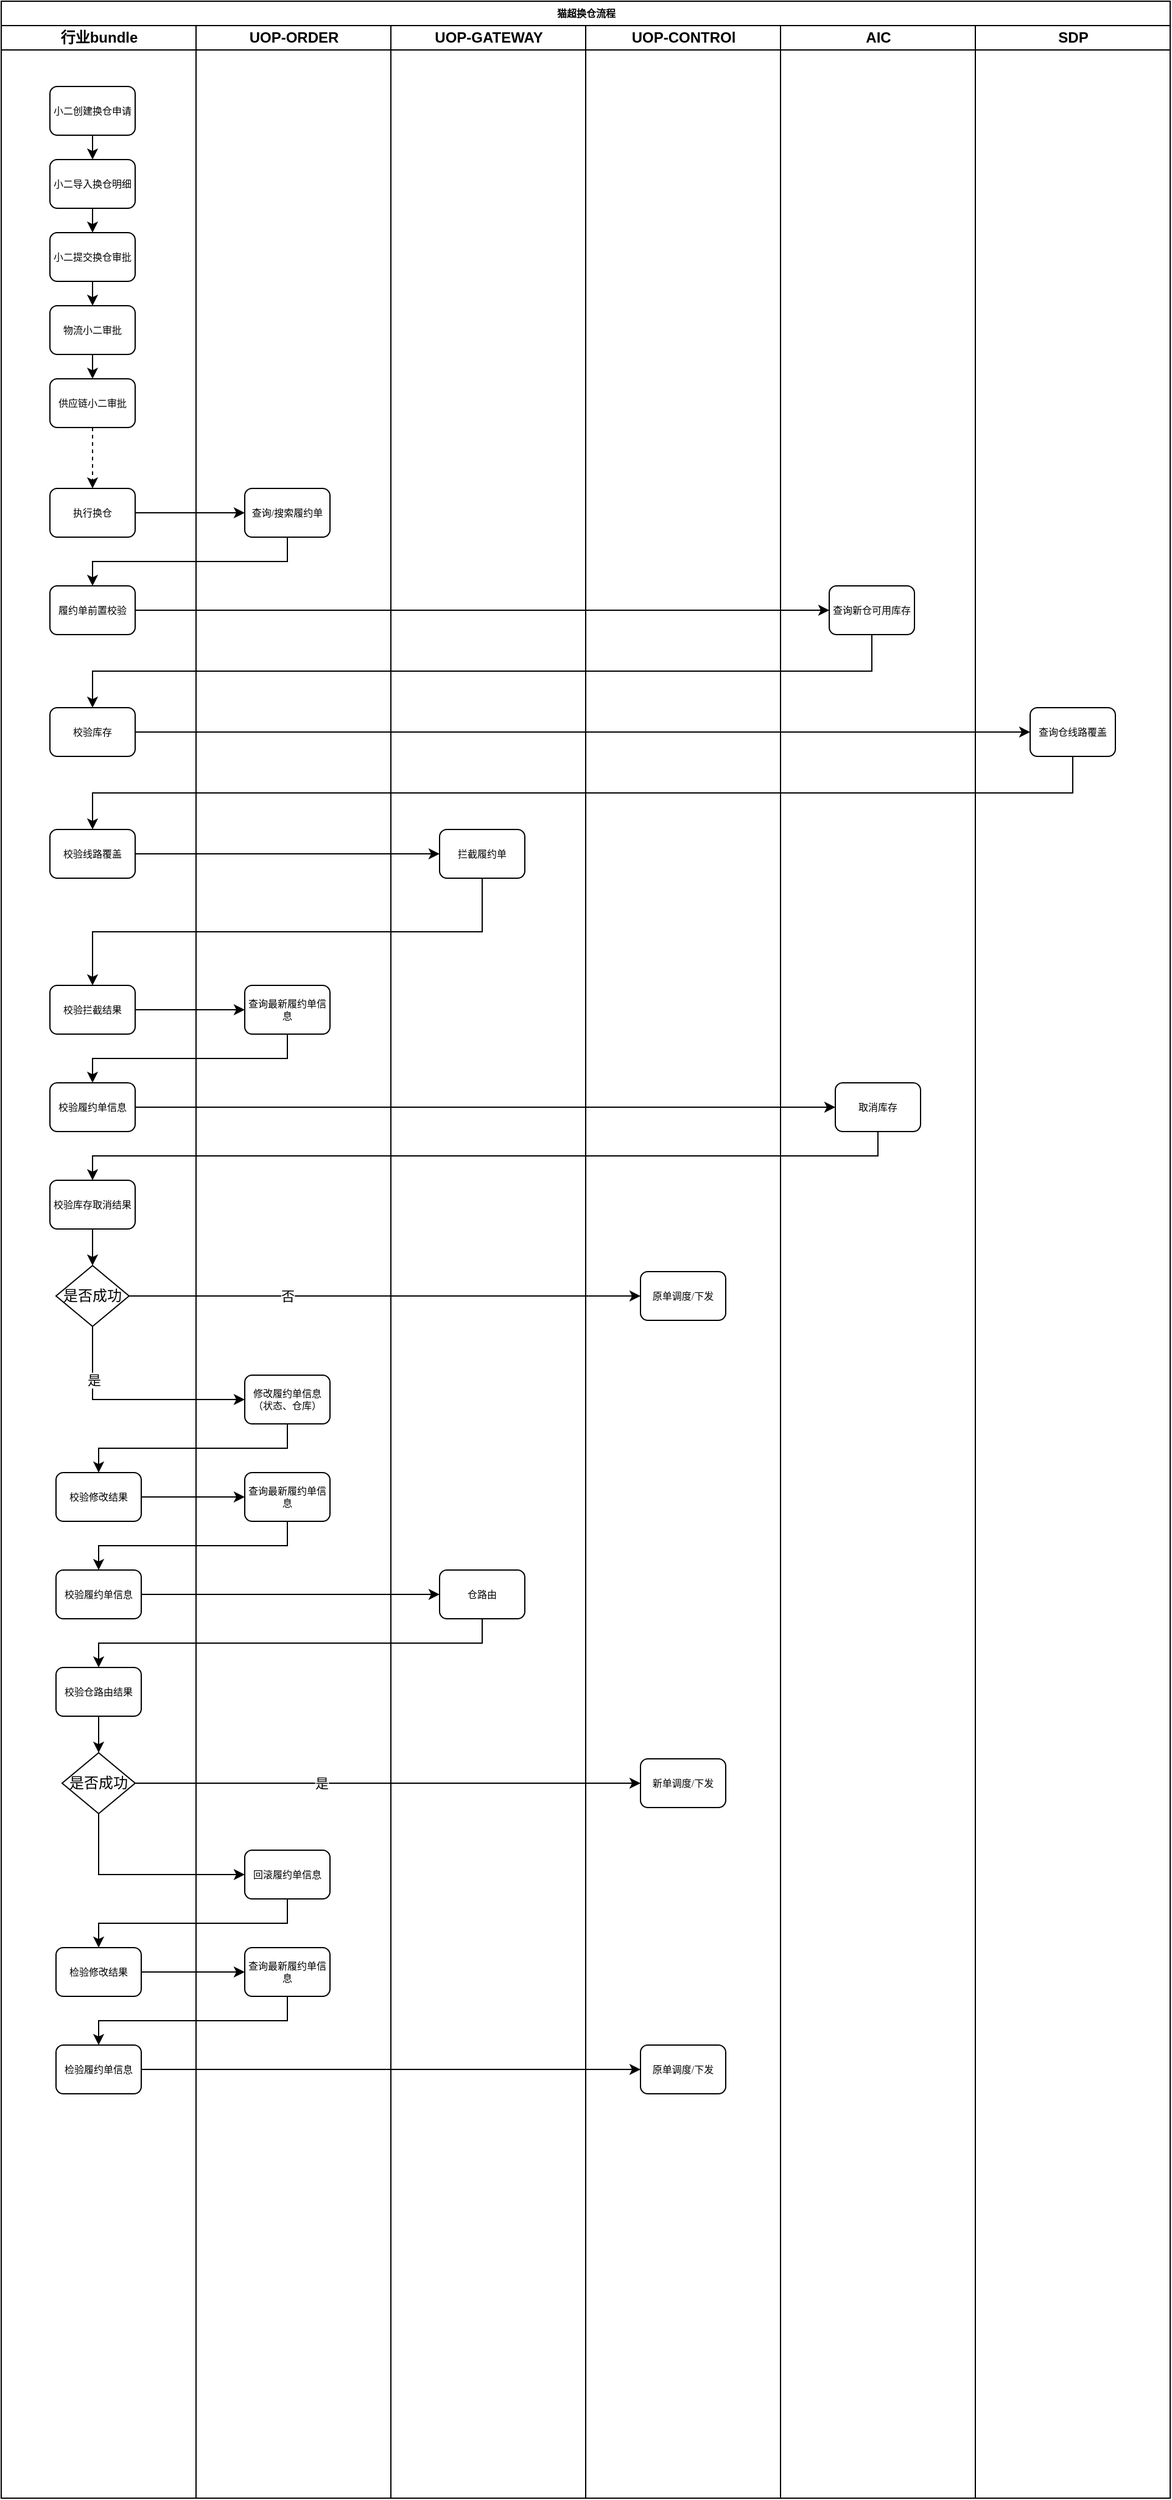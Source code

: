 <mxfile version="18.0.3" type="github">
  <diagram name="Page-1" id="74e2e168-ea6b-b213-b513-2b3c1d86103e">
    <mxGraphModel dx="1298" dy="826" grid="1" gridSize="10" guides="1" tooltips="1" connect="1" arrows="1" fold="1" page="1" pageScale="1" pageWidth="4681" pageHeight="3300" background="none" math="0" shadow="0">
      <root>
        <mxCell id="0" />
        <mxCell id="1" parent="0" />
        <mxCell id="77e6c97f196da883-1" value="猫超换仓流程" style="swimlane;html=1;childLayout=stackLayout;startSize=20;rounded=0;shadow=0;labelBackgroundColor=none;strokeWidth=1;fontFamily=Verdana;fontSize=8;align=center;" parent="1" vertex="1">
          <mxGeometry x="70" y="40" width="960" height="2050" as="geometry" />
        </mxCell>
        <mxCell id="77e6c97f196da883-2" value="行业bundle" style="swimlane;html=1;startSize=20;" parent="77e6c97f196da883-1" vertex="1">
          <mxGeometry y="20" width="160" height="2030" as="geometry" />
        </mxCell>
        <mxCell id="fQ6X1i2hyCeFsSE2rYZc-5" style="edgeStyle=orthogonalEdgeStyle;rounded=0;orthogonalLoop=1;jettySize=auto;html=1;exitX=0.5;exitY=1;exitDx=0;exitDy=0;entryX=0.5;entryY=0;entryDx=0;entryDy=0;" edge="1" parent="77e6c97f196da883-2" source="77e6c97f196da883-12" target="fQ6X1i2hyCeFsSE2rYZc-1">
          <mxGeometry relative="1" as="geometry" />
        </mxCell>
        <mxCell id="77e6c97f196da883-12" value="小二创建换仓申请" style="rounded=1;whiteSpace=wrap;html=1;shadow=0;labelBackgroundColor=none;strokeWidth=1;fontFamily=Verdana;fontSize=8;align=center;" parent="77e6c97f196da883-2" vertex="1">
          <mxGeometry x="40" y="50" width="70" height="40" as="geometry" />
        </mxCell>
        <mxCell id="fQ6X1i2hyCeFsSE2rYZc-6" style="edgeStyle=orthogonalEdgeStyle;rounded=0;orthogonalLoop=1;jettySize=auto;html=1;exitX=0.5;exitY=1;exitDx=0;exitDy=0;entryX=0.5;entryY=0;entryDx=0;entryDy=0;" edge="1" parent="77e6c97f196da883-2" source="fQ6X1i2hyCeFsSE2rYZc-1" target="fQ6X1i2hyCeFsSE2rYZc-2">
          <mxGeometry relative="1" as="geometry" />
        </mxCell>
        <mxCell id="fQ6X1i2hyCeFsSE2rYZc-1" value="小二导入换仓明细" style="rounded=1;whiteSpace=wrap;html=1;shadow=0;labelBackgroundColor=none;strokeWidth=1;fontFamily=Verdana;fontSize=8;align=center;" vertex="1" parent="77e6c97f196da883-2">
          <mxGeometry x="40" y="110" width="70" height="40" as="geometry" />
        </mxCell>
        <mxCell id="fQ6X1i2hyCeFsSE2rYZc-7" style="edgeStyle=orthogonalEdgeStyle;rounded=0;orthogonalLoop=1;jettySize=auto;html=1;exitX=0.5;exitY=1;exitDx=0;exitDy=0;entryX=0.5;entryY=0;entryDx=0;entryDy=0;" edge="1" parent="77e6c97f196da883-2" source="fQ6X1i2hyCeFsSE2rYZc-2" target="fQ6X1i2hyCeFsSE2rYZc-3">
          <mxGeometry relative="1" as="geometry" />
        </mxCell>
        <mxCell id="fQ6X1i2hyCeFsSE2rYZc-2" value="小二提交换仓审批" style="rounded=1;whiteSpace=wrap;html=1;shadow=0;labelBackgroundColor=none;strokeWidth=1;fontFamily=Verdana;fontSize=8;align=center;" vertex="1" parent="77e6c97f196da883-2">
          <mxGeometry x="40" y="170" width="70" height="40" as="geometry" />
        </mxCell>
        <mxCell id="fQ6X1i2hyCeFsSE2rYZc-8" style="edgeStyle=orthogonalEdgeStyle;rounded=0;orthogonalLoop=1;jettySize=auto;html=1;exitX=0.5;exitY=1;exitDx=0;exitDy=0;entryX=0.5;entryY=0;entryDx=0;entryDy=0;" edge="1" parent="77e6c97f196da883-2" source="fQ6X1i2hyCeFsSE2rYZc-3" target="fQ6X1i2hyCeFsSE2rYZc-4">
          <mxGeometry relative="1" as="geometry" />
        </mxCell>
        <mxCell id="fQ6X1i2hyCeFsSE2rYZc-3" value="物流小二审批" style="rounded=1;whiteSpace=wrap;html=1;shadow=0;labelBackgroundColor=none;strokeWidth=1;fontFamily=Verdana;fontSize=8;align=center;" vertex="1" parent="77e6c97f196da883-2">
          <mxGeometry x="40" y="230" width="70" height="40" as="geometry" />
        </mxCell>
        <mxCell id="fQ6X1i2hyCeFsSE2rYZc-20" style="edgeStyle=orthogonalEdgeStyle;rounded=0;orthogonalLoop=1;jettySize=auto;html=1;exitX=0.5;exitY=1;exitDx=0;exitDy=0;entryX=0.5;entryY=0;entryDx=0;entryDy=0;dashed=1;" edge="1" parent="77e6c97f196da883-2" source="fQ6X1i2hyCeFsSE2rYZc-4" target="fQ6X1i2hyCeFsSE2rYZc-19">
          <mxGeometry relative="1" as="geometry" />
        </mxCell>
        <mxCell id="fQ6X1i2hyCeFsSE2rYZc-4" value="供应链小二审批" style="rounded=1;whiteSpace=wrap;html=1;shadow=0;labelBackgroundColor=none;strokeWidth=1;fontFamily=Verdana;fontSize=8;align=center;" vertex="1" parent="77e6c97f196da883-2">
          <mxGeometry x="40" y="290" width="70" height="40" as="geometry" />
        </mxCell>
        <mxCell id="fQ6X1i2hyCeFsSE2rYZc-19" value="执行换仓" style="rounded=1;whiteSpace=wrap;html=1;shadow=0;labelBackgroundColor=none;strokeWidth=1;fontFamily=Verdana;fontSize=8;align=center;" vertex="1" parent="77e6c97f196da883-2">
          <mxGeometry x="40" y="380" width="70" height="40" as="geometry" />
        </mxCell>
        <mxCell id="fQ6X1i2hyCeFsSE2rYZc-35" value="履约单前置校验" style="rounded=1;whiteSpace=wrap;html=1;shadow=0;labelBackgroundColor=none;strokeWidth=1;fontFamily=Verdana;fontSize=8;align=center;" vertex="1" parent="77e6c97f196da883-2">
          <mxGeometry x="40" y="460" width="70" height="40" as="geometry" />
        </mxCell>
        <mxCell id="fQ6X1i2hyCeFsSE2rYZc-42" value="校验拦截结果" style="rounded=1;whiteSpace=wrap;html=1;shadow=0;labelBackgroundColor=none;strokeWidth=1;fontFamily=Verdana;fontSize=8;align=center;" vertex="1" parent="77e6c97f196da883-2">
          <mxGeometry x="40" y="788" width="70" height="40" as="geometry" />
        </mxCell>
        <mxCell id="fQ6X1i2hyCeFsSE2rYZc-47" value="校验履约单信息" style="rounded=1;whiteSpace=wrap;html=1;shadow=0;labelBackgroundColor=none;strokeWidth=1;fontFamily=Verdana;fontSize=8;align=center;" vertex="1" parent="77e6c97f196da883-2">
          <mxGeometry x="40" y="868" width="70" height="40" as="geometry" />
        </mxCell>
        <mxCell id="fQ6X1i2hyCeFsSE2rYZc-71" style="edgeStyle=orthogonalEdgeStyle;rounded=0;orthogonalLoop=1;jettySize=auto;html=1;exitX=0.5;exitY=1;exitDx=0;exitDy=0;entryX=0.5;entryY=0;entryDx=0;entryDy=0;" edge="1" parent="77e6c97f196da883-2" source="fQ6X1i2hyCeFsSE2rYZc-67" target="fQ6X1i2hyCeFsSE2rYZc-70">
          <mxGeometry relative="1" as="geometry" />
        </mxCell>
        <mxCell id="fQ6X1i2hyCeFsSE2rYZc-67" value="校验库存取消结果" style="rounded=1;whiteSpace=wrap;html=1;shadow=0;labelBackgroundColor=none;strokeWidth=1;fontFamily=Verdana;fontSize=8;align=center;" vertex="1" parent="77e6c97f196da883-2">
          <mxGeometry x="40" y="948" width="70" height="40" as="geometry" />
        </mxCell>
        <mxCell id="fQ6X1i2hyCeFsSE2rYZc-70" value="是否成功" style="rhombus;whiteSpace=wrap;html=1;" vertex="1" parent="77e6c97f196da883-2">
          <mxGeometry x="45" y="1018" width="60" height="50" as="geometry" />
        </mxCell>
        <mxCell id="fQ6X1i2hyCeFsSE2rYZc-79" value="校验修改结果" style="rounded=1;whiteSpace=wrap;html=1;shadow=0;labelBackgroundColor=none;strokeWidth=1;fontFamily=Verdana;fontSize=8;align=center;" vertex="1" parent="77e6c97f196da883-2">
          <mxGeometry x="45" y="1188" width="70" height="40" as="geometry" />
        </mxCell>
        <mxCell id="fQ6X1i2hyCeFsSE2rYZc-83" value="校验履约单信息" style="rounded=1;whiteSpace=wrap;html=1;shadow=0;labelBackgroundColor=none;strokeWidth=1;fontFamily=Verdana;fontSize=8;align=center;" vertex="1" parent="77e6c97f196da883-2">
          <mxGeometry x="45" y="1268" width="70" height="40" as="geometry" />
        </mxCell>
        <mxCell id="fQ6X1i2hyCeFsSE2rYZc-90" style="edgeStyle=orthogonalEdgeStyle;rounded=0;orthogonalLoop=1;jettySize=auto;html=1;exitX=0.5;exitY=1;exitDx=0;exitDy=0;entryX=0.5;entryY=0;entryDx=0;entryDy=0;" edge="1" parent="77e6c97f196da883-2" source="fQ6X1i2hyCeFsSE2rYZc-87" target="fQ6X1i2hyCeFsSE2rYZc-89">
          <mxGeometry relative="1" as="geometry" />
        </mxCell>
        <mxCell id="fQ6X1i2hyCeFsSE2rYZc-87" value="校验仓路由结果" style="rounded=1;whiteSpace=wrap;html=1;shadow=0;labelBackgroundColor=none;strokeWidth=1;fontFamily=Verdana;fontSize=8;align=center;" vertex="1" parent="77e6c97f196da883-2">
          <mxGeometry x="45" y="1348" width="70" height="40" as="geometry" />
        </mxCell>
        <mxCell id="fQ6X1i2hyCeFsSE2rYZc-89" value="是否成功" style="rhombus;whiteSpace=wrap;html=1;" vertex="1" parent="77e6c97f196da883-2">
          <mxGeometry x="50" y="1418" width="60" height="50" as="geometry" />
        </mxCell>
        <mxCell id="fQ6X1i2hyCeFsSE2rYZc-97" value="检验修改结果" style="rounded=1;whiteSpace=wrap;html=1;shadow=0;labelBackgroundColor=none;strokeWidth=1;fontFamily=Verdana;fontSize=8;align=center;" vertex="1" parent="77e6c97f196da883-2">
          <mxGeometry x="45" y="1578" width="70" height="40" as="geometry" />
        </mxCell>
        <mxCell id="fQ6X1i2hyCeFsSE2rYZc-101" value="检验履约单信息" style="rounded=1;whiteSpace=wrap;html=1;shadow=0;labelBackgroundColor=none;strokeWidth=1;fontFamily=Verdana;fontSize=8;align=center;" vertex="1" parent="77e6c97f196da883-2">
          <mxGeometry x="45" y="1658" width="70" height="40" as="geometry" />
        </mxCell>
        <mxCell id="fQ6X1i2hyCeFsSE2rYZc-106" value="校验库存" style="rounded=1;whiteSpace=wrap;html=1;shadow=0;labelBackgroundColor=none;strokeWidth=1;fontFamily=Verdana;fontSize=8;align=center;" vertex="1" parent="77e6c97f196da883-2">
          <mxGeometry x="40" y="560" width="70" height="40" as="geometry" />
        </mxCell>
        <mxCell id="fQ6X1i2hyCeFsSE2rYZc-111" value="校验线路覆盖" style="rounded=1;whiteSpace=wrap;html=1;shadow=0;labelBackgroundColor=none;strokeWidth=1;fontFamily=Verdana;fontSize=8;align=center;" vertex="1" parent="77e6c97f196da883-2">
          <mxGeometry x="40" y="660" width="70" height="40" as="geometry" />
        </mxCell>
        <mxCell id="77e6c97f196da883-40" style="edgeStyle=orthogonalEdgeStyle;rounded=1;html=1;labelBackgroundColor=none;startArrow=none;startFill=0;startSize=5;endArrow=classicThin;endFill=1;endSize=5;jettySize=auto;orthogonalLoop=1;strokeWidth=1;fontFamily=Verdana;fontSize=8" parent="77e6c97f196da883-1" target="77e6c97f196da883-24" edge="1">
          <mxGeometry relative="1" as="geometry">
            <mxPoint x="770" y="690" as="sourcePoint" />
          </mxGeometry>
        </mxCell>
        <mxCell id="107ba76e4e335f99-3" style="edgeStyle=orthogonalEdgeStyle;rounded=1;html=1;labelBackgroundColor=none;startArrow=none;startFill=0;startSize=5;endArrow=classicThin;endFill=1;endSize=5;jettySize=auto;orthogonalLoop=1;strokeColor=#000000;strokeWidth=1;fontFamily=Verdana;fontSize=8;fontColor=#000000;" parent="77e6c97f196da883-1" target="77e6c97f196da883-19" edge="1">
          <mxGeometry relative="1" as="geometry">
            <mxPoint x="670" y="610" as="sourcePoint" />
          </mxGeometry>
        </mxCell>
        <mxCell id="107ba76e4e335f99-6" style="edgeStyle=orthogonalEdgeStyle;rounded=1;html=1;labelBackgroundColor=none;startArrow=none;startFill=0;startSize=5;endArrow=classicThin;endFill=1;endSize=5;jettySize=auto;orthogonalLoop=1;strokeWidth=1;fontFamily=Verdana;fontSize=8" parent="77e6c97f196da883-1" source="77e6c97f196da883-14" edge="1">
          <mxGeometry relative="1" as="geometry">
            <mxPoint x="510" y="610" as="targetPoint" />
          </mxGeometry>
        </mxCell>
        <mxCell id="77e6c97f196da883-3" value="UOP-ORDER" style="swimlane;html=1;startSize=20;" parent="77e6c97f196da883-1" vertex="1">
          <mxGeometry x="160" y="20" width="160" height="2030" as="geometry" />
        </mxCell>
        <mxCell id="fQ6X1i2hyCeFsSE2rYZc-33" value="查询/搜索履约单" style="rounded=1;whiteSpace=wrap;html=1;shadow=0;labelBackgroundColor=none;strokeWidth=1;fontFamily=Verdana;fontSize=8;align=center;" vertex="1" parent="77e6c97f196da883-3">
          <mxGeometry x="40" y="380" width="70" height="40" as="geometry" />
        </mxCell>
        <mxCell id="fQ6X1i2hyCeFsSE2rYZc-45" value="查询最新履约单信息" style="rounded=1;whiteSpace=wrap;html=1;shadow=0;labelBackgroundColor=none;strokeWidth=1;fontFamily=Verdana;fontSize=8;align=center;" vertex="1" parent="77e6c97f196da883-3">
          <mxGeometry x="40" y="788" width="70" height="40" as="geometry" />
        </mxCell>
        <mxCell id="fQ6X1i2hyCeFsSE2rYZc-76" value="修改履约单信息（状态、仓库）" style="rounded=1;whiteSpace=wrap;html=1;shadow=0;labelBackgroundColor=none;strokeWidth=1;fontFamily=Verdana;fontSize=8;align=center;" vertex="1" parent="77e6c97f196da883-3">
          <mxGeometry x="40" y="1108" width="70" height="40" as="geometry" />
        </mxCell>
        <mxCell id="fQ6X1i2hyCeFsSE2rYZc-81" value="&lt;span style=&quot;&quot;&gt;查询最新履约单信息&lt;/span&gt;" style="rounded=1;whiteSpace=wrap;html=1;shadow=0;labelBackgroundColor=none;strokeWidth=1;fontFamily=Verdana;fontSize=8;align=center;" vertex="1" parent="77e6c97f196da883-3">
          <mxGeometry x="40" y="1188" width="70" height="40" as="geometry" />
        </mxCell>
        <mxCell id="fQ6X1i2hyCeFsSE2rYZc-95" value="回滚履约单信息" style="rounded=1;whiteSpace=wrap;html=1;shadow=0;labelBackgroundColor=none;strokeWidth=1;fontFamily=Verdana;fontSize=8;align=center;" vertex="1" parent="77e6c97f196da883-3">
          <mxGeometry x="40" y="1498" width="70" height="40" as="geometry" />
        </mxCell>
        <mxCell id="fQ6X1i2hyCeFsSE2rYZc-99" value="&lt;span style=&quot;&quot;&gt;查询最新履约单信息&lt;/span&gt;" style="rounded=1;whiteSpace=wrap;html=1;shadow=0;labelBackgroundColor=none;strokeWidth=1;fontFamily=Verdana;fontSize=8;align=center;" vertex="1" parent="77e6c97f196da883-3">
          <mxGeometry x="40" y="1578" width="70" height="40" as="geometry" />
        </mxCell>
        <mxCell id="77e6c97f196da883-4" value="UOP-GATEWAY" style="swimlane;html=1;startSize=20;" parent="77e6c97f196da883-1" vertex="1">
          <mxGeometry x="320" y="20" width="160" height="2030" as="geometry" />
        </mxCell>
        <mxCell id="fQ6X1i2hyCeFsSE2rYZc-39" value="拦截履约单" style="rounded=1;whiteSpace=wrap;html=1;shadow=0;labelBackgroundColor=none;strokeWidth=1;fontFamily=Verdana;fontSize=8;align=center;" vertex="1" parent="77e6c97f196da883-4">
          <mxGeometry x="40" y="660" width="70" height="40" as="geometry" />
        </mxCell>
        <mxCell id="fQ6X1i2hyCeFsSE2rYZc-85" value="仓路由" style="rounded=1;whiteSpace=wrap;html=1;shadow=0;labelBackgroundColor=none;strokeWidth=1;fontFamily=Verdana;fontSize=8;align=center;" vertex="1" parent="77e6c97f196da883-4">
          <mxGeometry x="40" y="1268" width="70" height="40" as="geometry" />
        </mxCell>
        <mxCell id="77e6c97f196da883-5" value="UOP-CONTROl" style="swimlane;html=1;startSize=20;" parent="77e6c97f196da883-1" vertex="1">
          <mxGeometry x="480" y="20" width="160" height="2030" as="geometry" />
        </mxCell>
        <mxCell id="fQ6X1i2hyCeFsSE2rYZc-72" value="原单调度/下发" style="rounded=1;whiteSpace=wrap;html=1;shadow=0;labelBackgroundColor=none;strokeWidth=1;fontFamily=Verdana;fontSize=8;align=center;" vertex="1" parent="77e6c97f196da883-5">
          <mxGeometry x="45" y="1023" width="70" height="40" as="geometry" />
        </mxCell>
        <mxCell id="fQ6X1i2hyCeFsSE2rYZc-91" value="新单调度/下发" style="rounded=1;whiteSpace=wrap;html=1;shadow=0;labelBackgroundColor=none;strokeWidth=1;fontFamily=Verdana;fontSize=8;align=center;" vertex="1" parent="77e6c97f196da883-5">
          <mxGeometry x="45" y="1423" width="70" height="40" as="geometry" />
        </mxCell>
        <mxCell id="fQ6X1i2hyCeFsSE2rYZc-94" value="原单调度/下发" style="rounded=1;whiteSpace=wrap;html=1;shadow=0;labelBackgroundColor=none;strokeWidth=1;fontFamily=Verdana;fontSize=8;align=center;" vertex="1" parent="77e6c97f196da883-5">
          <mxGeometry x="45" y="1658" width="70" height="40" as="geometry" />
        </mxCell>
        <mxCell id="77e6c97f196da883-6" value="AIC" style="swimlane;html=1;startSize=20;" parent="77e6c97f196da883-1" vertex="1">
          <mxGeometry x="640" y="20" width="160" height="2030" as="geometry" />
        </mxCell>
        <mxCell id="77e6c97f196da883-37" style="edgeStyle=orthogonalEdgeStyle;rounded=1;html=1;labelBackgroundColor=none;startArrow=none;startFill=0;startSize=5;endArrow=classicThin;endFill=1;endSize=5;jettySize=auto;orthogonalLoop=1;strokeWidth=1;fontFamily=Verdana;fontSize=8" parent="77e6c97f196da883-6" target="77e6c97f196da883-21" edge="1">
          <mxGeometry relative="1" as="geometry">
            <mxPoint x="80" y="460" as="sourcePoint" />
          </mxGeometry>
        </mxCell>
        <mxCell id="fQ6X1i2hyCeFsSE2rYZc-65" value="取消库存" style="rounded=1;whiteSpace=wrap;html=1;shadow=0;labelBackgroundColor=none;strokeWidth=1;fontFamily=Verdana;fontSize=8;align=center;" vertex="1" parent="77e6c97f196da883-6">
          <mxGeometry x="45" y="868" width="70" height="40" as="geometry" />
        </mxCell>
        <mxCell id="fQ6X1i2hyCeFsSE2rYZc-104" value="查询新仓可用库存" style="rounded=1;whiteSpace=wrap;html=1;shadow=0;labelBackgroundColor=none;strokeWidth=1;fontFamily=Verdana;fontSize=8;align=center;" vertex="1" parent="77e6c97f196da883-6">
          <mxGeometry x="40" y="460" width="70" height="40" as="geometry" />
        </mxCell>
        <mxCell id="77e6c97f196da883-7" value="SDP" style="swimlane;html=1;startSize=20;" parent="77e6c97f196da883-1" vertex="1">
          <mxGeometry x="800" y="20" width="160" height="2030" as="geometry">
            <mxRectangle x="800" y="20" width="50" height="2030" as="alternateBounds" />
          </mxGeometry>
        </mxCell>
        <mxCell id="fQ6X1i2hyCeFsSE2rYZc-109" value="查询仓线路覆盖" style="rounded=1;whiteSpace=wrap;html=1;shadow=0;labelBackgroundColor=none;strokeWidth=1;fontFamily=Verdana;fontSize=8;align=center;" vertex="1" parent="77e6c97f196da883-7">
          <mxGeometry x="45" y="560" width="70" height="40" as="geometry" />
        </mxCell>
        <mxCell id="fQ6X1i2hyCeFsSE2rYZc-34" style="edgeStyle=orthogonalEdgeStyle;rounded=0;orthogonalLoop=1;jettySize=auto;html=1;exitX=1;exitY=0.5;exitDx=0;exitDy=0;entryX=0;entryY=0.5;entryDx=0;entryDy=0;" edge="1" parent="77e6c97f196da883-1" source="fQ6X1i2hyCeFsSE2rYZc-19" target="fQ6X1i2hyCeFsSE2rYZc-33">
          <mxGeometry relative="1" as="geometry" />
        </mxCell>
        <mxCell id="fQ6X1i2hyCeFsSE2rYZc-36" style="edgeStyle=orthogonalEdgeStyle;rounded=0;orthogonalLoop=1;jettySize=auto;html=1;exitX=0.5;exitY=1;exitDx=0;exitDy=0;entryX=0.5;entryY=0;entryDx=0;entryDy=0;" edge="1" parent="77e6c97f196da883-1" source="fQ6X1i2hyCeFsSE2rYZc-33" target="fQ6X1i2hyCeFsSE2rYZc-35">
          <mxGeometry relative="1" as="geometry" />
        </mxCell>
        <mxCell id="fQ6X1i2hyCeFsSE2rYZc-44" style="edgeStyle=orthogonalEdgeStyle;rounded=0;orthogonalLoop=1;jettySize=auto;html=1;exitX=0.5;exitY=1;exitDx=0;exitDy=0;entryX=0.5;entryY=0;entryDx=0;entryDy=0;" edge="1" parent="77e6c97f196da883-1" source="fQ6X1i2hyCeFsSE2rYZc-39" target="fQ6X1i2hyCeFsSE2rYZc-42">
          <mxGeometry relative="1" as="geometry" />
        </mxCell>
        <mxCell id="fQ6X1i2hyCeFsSE2rYZc-46" style="edgeStyle=orthogonalEdgeStyle;rounded=0;orthogonalLoop=1;jettySize=auto;html=1;exitX=1;exitY=0.5;exitDx=0;exitDy=0;entryX=0;entryY=0.5;entryDx=0;entryDy=0;" edge="1" parent="77e6c97f196da883-1" source="fQ6X1i2hyCeFsSE2rYZc-42" target="fQ6X1i2hyCeFsSE2rYZc-45">
          <mxGeometry relative="1" as="geometry" />
        </mxCell>
        <mxCell id="fQ6X1i2hyCeFsSE2rYZc-49" style="edgeStyle=orthogonalEdgeStyle;rounded=0;orthogonalLoop=1;jettySize=auto;html=1;exitX=0.5;exitY=1;exitDx=0;exitDy=0;entryX=0.5;entryY=0;entryDx=0;entryDy=0;" edge="1" parent="77e6c97f196da883-1" source="fQ6X1i2hyCeFsSE2rYZc-45" target="fQ6X1i2hyCeFsSE2rYZc-47">
          <mxGeometry relative="1" as="geometry" />
        </mxCell>
        <mxCell id="fQ6X1i2hyCeFsSE2rYZc-66" style="edgeStyle=orthogonalEdgeStyle;rounded=0;orthogonalLoop=1;jettySize=auto;html=1;exitX=1;exitY=0.5;exitDx=0;exitDy=0;entryX=0;entryY=0.5;entryDx=0;entryDy=0;" edge="1" parent="77e6c97f196da883-1" source="fQ6X1i2hyCeFsSE2rYZc-47" target="fQ6X1i2hyCeFsSE2rYZc-65">
          <mxGeometry relative="1" as="geometry" />
        </mxCell>
        <mxCell id="fQ6X1i2hyCeFsSE2rYZc-69" style="edgeStyle=orthogonalEdgeStyle;rounded=0;orthogonalLoop=1;jettySize=auto;html=1;exitX=0.5;exitY=1;exitDx=0;exitDy=0;" edge="1" parent="77e6c97f196da883-1" source="fQ6X1i2hyCeFsSE2rYZc-65" target="fQ6X1i2hyCeFsSE2rYZc-67">
          <mxGeometry relative="1" as="geometry" />
        </mxCell>
        <mxCell id="fQ6X1i2hyCeFsSE2rYZc-73" style="edgeStyle=orthogonalEdgeStyle;rounded=0;orthogonalLoop=1;jettySize=auto;html=1;exitX=1;exitY=0.5;exitDx=0;exitDy=0;entryX=0;entryY=0.5;entryDx=0;entryDy=0;" edge="1" parent="77e6c97f196da883-1" source="fQ6X1i2hyCeFsSE2rYZc-70" target="fQ6X1i2hyCeFsSE2rYZc-72">
          <mxGeometry relative="1" as="geometry" />
        </mxCell>
        <mxCell id="fQ6X1i2hyCeFsSE2rYZc-75" value="否" style="edgeLabel;html=1;align=center;verticalAlign=middle;resizable=0;points=[];" vertex="1" connectable="0" parent="fQ6X1i2hyCeFsSE2rYZc-73">
          <mxGeometry x="-0.384" y="1" relative="1" as="geometry">
            <mxPoint y="1" as="offset" />
          </mxGeometry>
        </mxCell>
        <mxCell id="fQ6X1i2hyCeFsSE2rYZc-77" style="edgeStyle=orthogonalEdgeStyle;rounded=0;orthogonalLoop=1;jettySize=auto;html=1;exitX=0.5;exitY=1;exitDx=0;exitDy=0;entryX=0;entryY=0.5;entryDx=0;entryDy=0;" edge="1" parent="77e6c97f196da883-1" source="fQ6X1i2hyCeFsSE2rYZc-70" target="fQ6X1i2hyCeFsSE2rYZc-76">
          <mxGeometry relative="1" as="geometry" />
        </mxCell>
        <mxCell id="fQ6X1i2hyCeFsSE2rYZc-78" value="是" style="edgeLabel;html=1;align=center;verticalAlign=middle;resizable=0;points=[];" vertex="1" connectable="0" parent="fQ6X1i2hyCeFsSE2rYZc-77">
          <mxGeometry x="-0.53" y="1" relative="1" as="geometry">
            <mxPoint as="offset" />
          </mxGeometry>
        </mxCell>
        <mxCell id="fQ6X1i2hyCeFsSE2rYZc-80" style="edgeStyle=orthogonalEdgeStyle;rounded=0;orthogonalLoop=1;jettySize=auto;html=1;exitX=0.5;exitY=1;exitDx=0;exitDy=0;entryX=0.5;entryY=0;entryDx=0;entryDy=0;" edge="1" parent="77e6c97f196da883-1" source="fQ6X1i2hyCeFsSE2rYZc-76" target="fQ6X1i2hyCeFsSE2rYZc-79">
          <mxGeometry relative="1" as="geometry" />
        </mxCell>
        <mxCell id="fQ6X1i2hyCeFsSE2rYZc-82" style="edgeStyle=orthogonalEdgeStyle;rounded=0;orthogonalLoop=1;jettySize=auto;html=1;exitX=1;exitY=0.5;exitDx=0;exitDy=0;entryX=0;entryY=0.5;entryDx=0;entryDy=0;" edge="1" parent="77e6c97f196da883-1" source="fQ6X1i2hyCeFsSE2rYZc-79" target="fQ6X1i2hyCeFsSE2rYZc-81">
          <mxGeometry relative="1" as="geometry" />
        </mxCell>
        <mxCell id="fQ6X1i2hyCeFsSE2rYZc-84" style="edgeStyle=orthogonalEdgeStyle;rounded=0;orthogonalLoop=1;jettySize=auto;html=1;exitX=0.5;exitY=1;exitDx=0;exitDy=0;entryX=0.5;entryY=0;entryDx=0;entryDy=0;" edge="1" parent="77e6c97f196da883-1" source="fQ6X1i2hyCeFsSE2rYZc-81" target="fQ6X1i2hyCeFsSE2rYZc-83">
          <mxGeometry relative="1" as="geometry" />
        </mxCell>
        <mxCell id="fQ6X1i2hyCeFsSE2rYZc-86" style="edgeStyle=orthogonalEdgeStyle;rounded=0;orthogonalLoop=1;jettySize=auto;html=1;exitX=1;exitY=0.5;exitDx=0;exitDy=0;entryX=0;entryY=0.5;entryDx=0;entryDy=0;" edge="1" parent="77e6c97f196da883-1" source="fQ6X1i2hyCeFsSE2rYZc-83" target="fQ6X1i2hyCeFsSE2rYZc-85">
          <mxGeometry relative="1" as="geometry" />
        </mxCell>
        <mxCell id="fQ6X1i2hyCeFsSE2rYZc-88" style="edgeStyle=orthogonalEdgeStyle;rounded=0;orthogonalLoop=1;jettySize=auto;html=1;exitX=0.5;exitY=1;exitDx=0;exitDy=0;entryX=0.5;entryY=0;entryDx=0;entryDy=0;" edge="1" parent="77e6c97f196da883-1" source="fQ6X1i2hyCeFsSE2rYZc-85" target="fQ6X1i2hyCeFsSE2rYZc-87">
          <mxGeometry relative="1" as="geometry" />
        </mxCell>
        <mxCell id="fQ6X1i2hyCeFsSE2rYZc-92" style="edgeStyle=orthogonalEdgeStyle;rounded=0;orthogonalLoop=1;jettySize=auto;html=1;exitX=1;exitY=0.5;exitDx=0;exitDy=0;entryX=0;entryY=0.5;entryDx=0;entryDy=0;" edge="1" parent="77e6c97f196da883-1" source="fQ6X1i2hyCeFsSE2rYZc-89" target="fQ6X1i2hyCeFsSE2rYZc-91">
          <mxGeometry relative="1" as="geometry" />
        </mxCell>
        <mxCell id="fQ6X1i2hyCeFsSE2rYZc-93" value="是" style="edgeLabel;html=1;align=center;verticalAlign=middle;resizable=0;points=[];" vertex="1" connectable="0" parent="fQ6X1i2hyCeFsSE2rYZc-92">
          <mxGeometry x="-0.263" relative="1" as="geometry">
            <mxPoint as="offset" />
          </mxGeometry>
        </mxCell>
        <mxCell id="fQ6X1i2hyCeFsSE2rYZc-96" style="edgeStyle=orthogonalEdgeStyle;rounded=0;orthogonalLoop=1;jettySize=auto;html=1;exitX=0.5;exitY=1;exitDx=0;exitDy=0;entryX=0;entryY=0.5;entryDx=0;entryDy=0;" edge="1" parent="77e6c97f196da883-1" source="fQ6X1i2hyCeFsSE2rYZc-89" target="fQ6X1i2hyCeFsSE2rYZc-95">
          <mxGeometry relative="1" as="geometry" />
        </mxCell>
        <mxCell id="fQ6X1i2hyCeFsSE2rYZc-98" style="edgeStyle=orthogonalEdgeStyle;rounded=0;orthogonalLoop=1;jettySize=auto;html=1;exitX=0.5;exitY=1;exitDx=0;exitDy=0;entryX=0.5;entryY=0;entryDx=0;entryDy=0;" edge="1" parent="77e6c97f196da883-1" source="fQ6X1i2hyCeFsSE2rYZc-95" target="fQ6X1i2hyCeFsSE2rYZc-97">
          <mxGeometry relative="1" as="geometry" />
        </mxCell>
        <mxCell id="fQ6X1i2hyCeFsSE2rYZc-100" style="edgeStyle=orthogonalEdgeStyle;rounded=0;orthogonalLoop=1;jettySize=auto;html=1;exitX=1;exitY=0.5;exitDx=0;exitDy=0;entryX=0;entryY=0.5;entryDx=0;entryDy=0;" edge="1" parent="77e6c97f196da883-1" source="fQ6X1i2hyCeFsSE2rYZc-97" target="fQ6X1i2hyCeFsSE2rYZc-99">
          <mxGeometry relative="1" as="geometry" />
        </mxCell>
        <mxCell id="fQ6X1i2hyCeFsSE2rYZc-102" style="edgeStyle=orthogonalEdgeStyle;rounded=0;orthogonalLoop=1;jettySize=auto;html=1;exitX=0.5;exitY=1;exitDx=0;exitDy=0;entryX=0.5;entryY=0;entryDx=0;entryDy=0;" edge="1" parent="77e6c97f196da883-1" source="fQ6X1i2hyCeFsSE2rYZc-99" target="fQ6X1i2hyCeFsSE2rYZc-101">
          <mxGeometry relative="1" as="geometry" />
        </mxCell>
        <mxCell id="fQ6X1i2hyCeFsSE2rYZc-103" style="edgeStyle=orthogonalEdgeStyle;rounded=0;orthogonalLoop=1;jettySize=auto;html=1;exitX=1;exitY=0.5;exitDx=0;exitDy=0;entryX=0;entryY=0.5;entryDx=0;entryDy=0;" edge="1" parent="77e6c97f196da883-1" source="fQ6X1i2hyCeFsSE2rYZc-101" target="fQ6X1i2hyCeFsSE2rYZc-94">
          <mxGeometry relative="1" as="geometry" />
        </mxCell>
        <mxCell id="fQ6X1i2hyCeFsSE2rYZc-105" style="edgeStyle=orthogonalEdgeStyle;rounded=0;orthogonalLoop=1;jettySize=auto;html=1;exitX=1;exitY=0.5;exitDx=0;exitDy=0;entryX=0;entryY=0.5;entryDx=0;entryDy=0;" edge="1" parent="77e6c97f196da883-1" source="fQ6X1i2hyCeFsSE2rYZc-35" target="fQ6X1i2hyCeFsSE2rYZc-104">
          <mxGeometry relative="1" as="geometry" />
        </mxCell>
        <mxCell id="fQ6X1i2hyCeFsSE2rYZc-107" style="edgeStyle=orthogonalEdgeStyle;rounded=0;orthogonalLoop=1;jettySize=auto;html=1;exitX=0.5;exitY=1;exitDx=0;exitDy=0;entryX=0.5;entryY=0;entryDx=0;entryDy=0;" edge="1" parent="77e6c97f196da883-1" source="fQ6X1i2hyCeFsSE2rYZc-104" target="fQ6X1i2hyCeFsSE2rYZc-106">
          <mxGeometry relative="1" as="geometry" />
        </mxCell>
        <mxCell id="fQ6X1i2hyCeFsSE2rYZc-110" style="edgeStyle=orthogonalEdgeStyle;rounded=0;orthogonalLoop=1;jettySize=auto;html=1;exitX=1;exitY=0.5;exitDx=0;exitDy=0;entryX=0;entryY=0.5;entryDx=0;entryDy=0;" edge="1" parent="77e6c97f196da883-1" source="fQ6X1i2hyCeFsSE2rYZc-106" target="fQ6X1i2hyCeFsSE2rYZc-109">
          <mxGeometry relative="1" as="geometry">
            <mxPoint x="800" y="570" as="targetPoint" />
          </mxGeometry>
        </mxCell>
        <mxCell id="fQ6X1i2hyCeFsSE2rYZc-112" style="edgeStyle=orthogonalEdgeStyle;rounded=0;orthogonalLoop=1;jettySize=auto;html=1;exitX=0.5;exitY=1;exitDx=0;exitDy=0;entryX=0.5;entryY=0;entryDx=0;entryDy=0;" edge="1" parent="77e6c97f196da883-1" source="fQ6X1i2hyCeFsSE2rYZc-109" target="fQ6X1i2hyCeFsSE2rYZc-111">
          <mxGeometry relative="1" as="geometry" />
        </mxCell>
        <mxCell id="fQ6X1i2hyCeFsSE2rYZc-114" style="edgeStyle=orthogonalEdgeStyle;rounded=0;orthogonalLoop=1;jettySize=auto;html=1;exitX=1;exitY=0.5;exitDx=0;exitDy=0;entryX=0;entryY=0.5;entryDx=0;entryDy=0;" edge="1" parent="77e6c97f196da883-1" source="fQ6X1i2hyCeFsSE2rYZc-111" target="fQ6X1i2hyCeFsSE2rYZc-39">
          <mxGeometry relative="1" as="geometry" />
        </mxCell>
      </root>
    </mxGraphModel>
  </diagram>
</mxfile>
